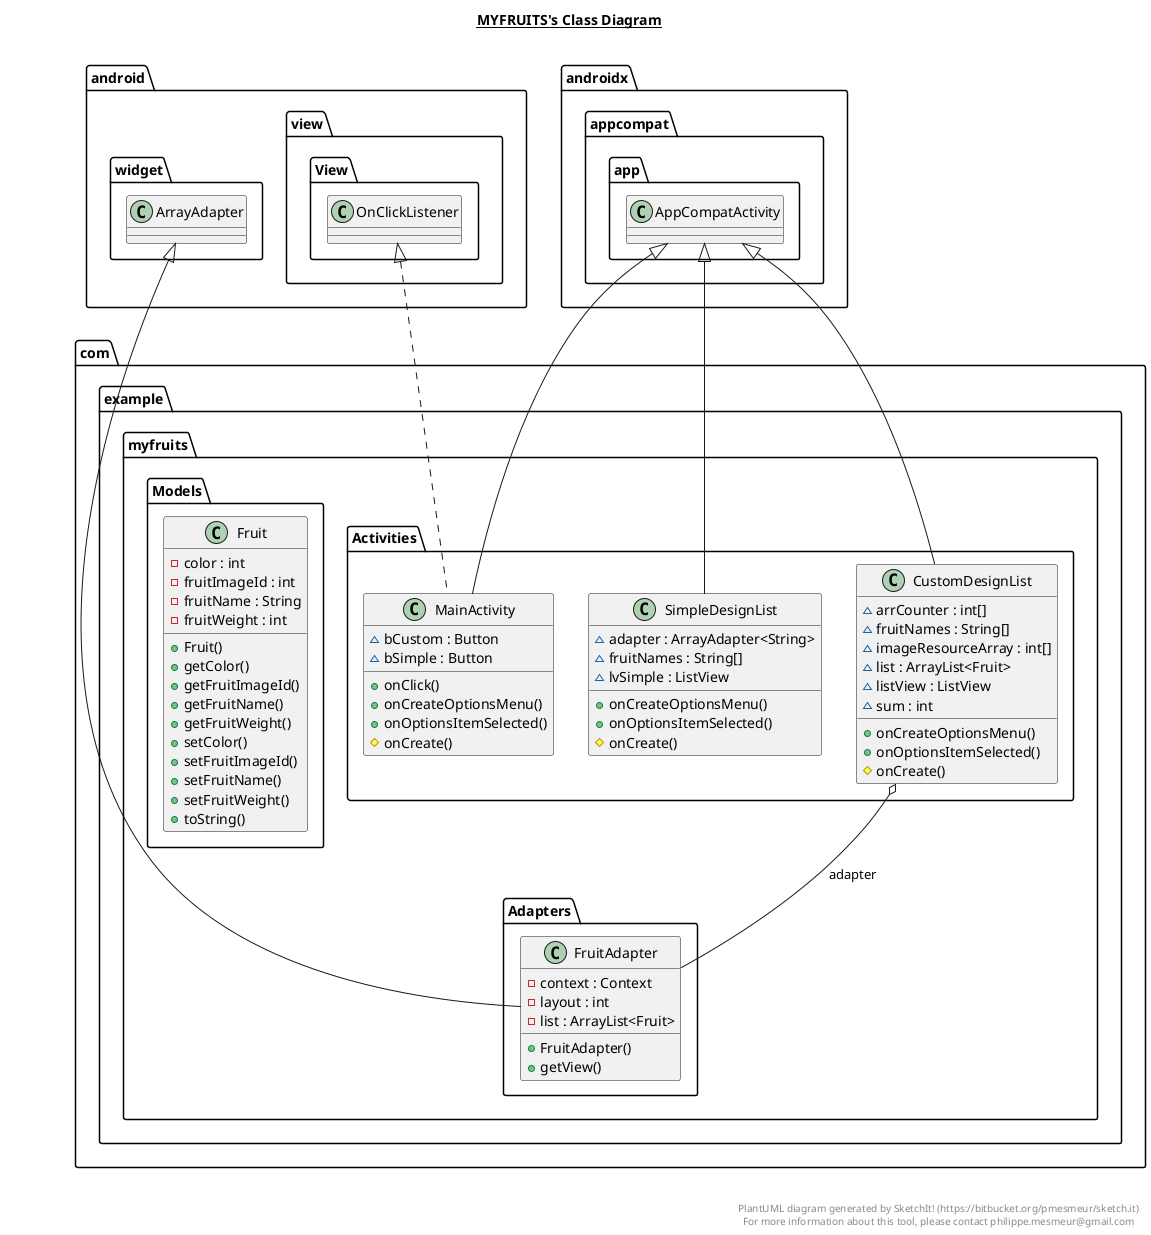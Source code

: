 @startuml

title __MYFRUITS's Class Diagram__\n

  namespace com.example.myfruits {
    class com.example.myfruits.Activities.CustomDesignList {
        ~ arrCounter : int[]
        ~ fruitNames : String[]
        ~ imageResourceArray : int[]
        ~ list : ArrayList<Fruit>
        ~ listView : ListView
        ~ sum : int
        + onCreateOptionsMenu()
        + onOptionsItemSelected()
        # onCreate()
    }
  }
  

  namespace com.example.myfruits {
    class com.example.myfruits.Models.Fruit {
        - color : int
        - fruitImageId : int
        - fruitName : String
        - fruitWeight : int
        + Fruit()
        + getColor()
        + getFruitImageId()
        + getFruitName()
        + getFruitWeight()
        + setColor()
        + setFruitImageId()
        + setFruitName()
        + setFruitWeight()
        + toString()
    }
  }
  

  namespace com.example.myfruits {
    class com.example.myfruits.Adapters.FruitAdapter {
        - context : Context
        - layout : int
        - list : ArrayList<Fruit>
        + FruitAdapter()
        + getView()
    }
  }
  

  namespace com.example.myfruits {
    class com.example.myfruits.Activities.MainActivity {
        ~ bCustom : Button
        ~ bSimple : Button
        + onClick()
        + onCreateOptionsMenu()
        + onOptionsItemSelected()
        # onCreate()
    }
  }
  

  namespace com.example.myfruits {
    class com.example.myfruits.Activities.SimpleDesignList {
        ~ adapter : ArrayAdapter<String>
        ~ fruitNames : String[]
        ~ lvSimple : ListView
        + onCreateOptionsMenu()
        + onOptionsItemSelected()
        # onCreate()
    }
  }
  

  com.example.myfruits.Activities.CustomDesignList -up-|> androidx.appcompat.app.AppCompatActivity
  com.example.myfruits.Activities.CustomDesignList o-- com.example.myfruits.Adapters.FruitAdapter : adapter
  com.example.myfruits.Adapters.FruitAdapter -up-|> android.widget.ArrayAdapter
  com.example.myfruits.Activities.MainActivity .up.|> android.view.View.OnClickListener
  com.example.myfruits.Activities.MainActivity -up-|> androidx.appcompat.app.AppCompatActivity
  com.example.myfruits.Activities.SimpleDesignList -up-|> androidx.appcompat.app.AppCompatActivity


right footer


PlantUML diagram generated by SketchIt! (https://bitbucket.org/pmesmeur/sketch.it)
For more information about this tool, please contact philippe.mesmeur@gmail.com
endfooter

@enduml

